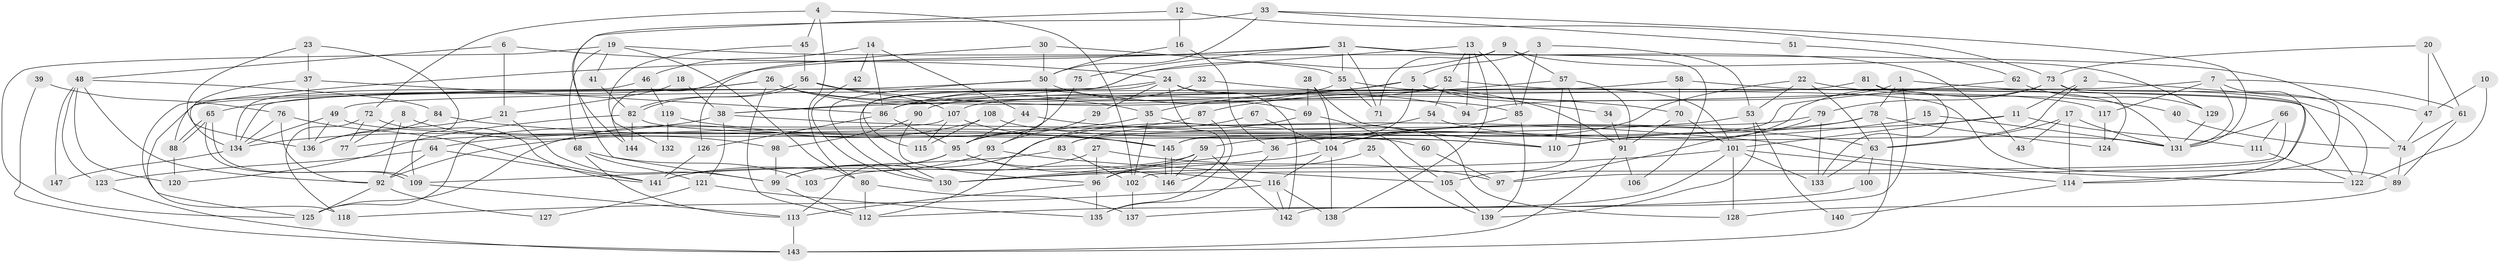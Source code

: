 // coarse degree distribution, {6: 0.09278350515463918, 3: 0.18556701030927836, 7: 0.13402061855670103, 5: 0.15463917525773196, 4: 0.16494845360824742, 8: 0.08247422680412371, 2: 0.13402061855670103, 9: 0.030927835051546393, 11: 0.010309278350515464, 12: 0.010309278350515464}
// Generated by graph-tools (version 1.1) at 2025/41/03/06/25 10:41:58]
// undirected, 147 vertices, 294 edges
graph export_dot {
graph [start="1"]
  node [color=gray90,style=filled];
  1;
  2;
  3;
  4;
  5;
  6;
  7;
  8;
  9;
  10;
  11;
  12;
  13;
  14;
  15;
  16;
  17;
  18;
  19;
  20;
  21;
  22;
  23;
  24;
  25;
  26;
  27;
  28;
  29;
  30;
  31;
  32;
  33;
  34;
  35;
  36;
  37;
  38;
  39;
  40;
  41;
  42;
  43;
  44;
  45;
  46;
  47;
  48;
  49;
  50;
  51;
  52;
  53;
  54;
  55;
  56;
  57;
  58;
  59;
  60;
  61;
  62;
  63;
  64;
  65;
  66;
  67;
  68;
  69;
  70;
  71;
  72;
  73;
  74;
  75;
  76;
  77;
  78;
  79;
  80;
  81;
  82;
  83;
  84;
  85;
  86;
  87;
  88;
  89;
  90;
  91;
  92;
  93;
  94;
  95;
  96;
  97;
  98;
  99;
  100;
  101;
  102;
  103;
  104;
  105;
  106;
  107;
  108;
  109;
  110;
  111;
  112;
  113;
  114;
  115;
  116;
  117;
  118;
  119;
  120;
  121;
  122;
  123;
  124;
  125;
  126;
  127;
  128;
  129;
  130;
  131;
  132;
  133;
  134;
  135;
  136;
  137;
  138;
  139;
  140;
  141;
  142;
  143;
  144;
  145;
  146;
  147;
  1 -- 78;
  1 -- 142;
  1 -- 94;
  1 -- 122;
  2 -- 11;
  2 -- 63;
  2 -- 47;
  3 -- 53;
  3 -- 5;
  3 -- 85;
  4 -- 102;
  4 -- 72;
  4 -- 45;
  4 -- 80;
  5 -- 38;
  5 -- 117;
  5 -- 34;
  5 -- 35;
  5 -- 145;
  6 -- 24;
  6 -- 48;
  6 -- 21;
  7 -- 131;
  7 -- 61;
  7 -- 49;
  7 -- 97;
  7 -- 117;
  8 -- 98;
  8 -- 92;
  8 -- 77;
  9 -- 38;
  9 -- 57;
  9 -- 71;
  9 -- 129;
  10 -- 47;
  10 -- 122;
  11 -- 36;
  11 -- 101;
  11 -- 111;
  12 -- 16;
  12 -- 73;
  12 -- 144;
  13 -- 94;
  13 -- 138;
  13 -- 52;
  13 -- 85;
  13 -- 115;
  14 -- 44;
  14 -- 86;
  14 -- 42;
  14 -- 46;
  15 -- 59;
  15 -- 131;
  16 -- 36;
  16 -- 50;
  17 -- 114;
  17 -- 131;
  17 -- 43;
  17 -- 63;
  18 -- 21;
  18 -- 38;
  19 -- 125;
  19 -- 80;
  19 -- 41;
  19 -- 68;
  19 -- 74;
  20 -- 73;
  20 -- 47;
  20 -- 61;
  21 -- 99;
  21 -- 136;
  22 -- 104;
  22 -- 53;
  22 -- 40;
  22 -- 63;
  23 -- 109;
  23 -- 136;
  23 -- 37;
  24 -- 130;
  24 -- 134;
  24 -- 29;
  24 -- 89;
  24 -- 142;
  24 -- 146;
  25 -- 96;
  25 -- 139;
  26 -- 65;
  26 -- 85;
  26 -- 35;
  26 -- 94;
  26 -- 112;
  26 -- 118;
  27 -- 96;
  27 -- 97;
  27 -- 103;
  28 -- 69;
  28 -- 110;
  28 -- 104;
  29 -- 93;
  30 -- 55;
  30 -- 126;
  30 -- 50;
  31 -- 144;
  31 -- 71;
  31 -- 43;
  31 -- 55;
  31 -- 75;
  31 -- 88;
  31 -- 106;
  32 -- 91;
  32 -- 86;
  33 -- 50;
  33 -- 131;
  33 -- 51;
  33 -- 99;
  34 -- 91;
  35 -- 64;
  35 -- 102;
  35 -- 128;
  36 -- 135;
  36 -- 130;
  37 -- 136;
  37 -- 86;
  37 -- 134;
  38 -- 122;
  38 -- 134;
  38 -- 121;
  39 -- 143;
  39 -- 76;
  40 -- 74;
  41 -- 82;
  42 -- 130;
  44 -- 63;
  44 -- 95;
  45 -- 56;
  45 -- 132;
  46 -- 134;
  46 -- 119;
  47 -- 74;
  48 -- 120;
  48 -- 92;
  48 -- 84;
  48 -- 123;
  48 -- 147;
  49 -- 136;
  49 -- 60;
  49 -- 134;
  50 -- 125;
  50 -- 69;
  50 -- 93;
  50 -- 130;
  51 -- 62;
  52 -- 122;
  52 -- 54;
  52 -- 90;
  53 -- 77;
  53 -- 139;
  53 -- 140;
  54 -- 99;
  54 -- 131;
  55 -- 101;
  55 -- 71;
  55 -- 86;
  56 -- 82;
  56 -- 82;
  56 -- 107;
  56 -- 70;
  57 -- 91;
  57 -- 105;
  57 -- 87;
  57 -- 110;
  58 -- 70;
  58 -- 86;
  58 -- 131;
  59 -- 142;
  59 -- 146;
  59 -- 96;
  59 -- 141;
  60 -- 97;
  61 -- 74;
  61 -- 89;
  62 -- 145;
  62 -- 129;
  63 -- 100;
  63 -- 133;
  64 -- 92;
  64 -- 123;
  64 -- 141;
  65 -- 109;
  65 -- 109;
  65 -- 88;
  65 -- 88;
  66 -- 131;
  66 -- 102;
  66 -- 111;
  67 -- 112;
  67 -- 104;
  68 -- 113;
  68 -- 103;
  68 -- 121;
  69 -- 83;
  69 -- 105;
  70 -- 101;
  70 -- 91;
  72 -- 118;
  72 -- 141;
  72 -- 77;
  73 -- 110;
  73 -- 79;
  73 -- 114;
  73 -- 124;
  74 -- 89;
  75 -- 95;
  76 -- 134;
  76 -- 141;
  76 -- 92;
  78 -- 143;
  78 -- 110;
  78 -- 92;
  78 -- 124;
  79 -- 83;
  79 -- 133;
  79 -- 97;
  80 -- 112;
  80 -- 137;
  81 -- 114;
  81 -- 133;
  81 -- 107;
  82 -- 110;
  82 -- 120;
  82 -- 144;
  83 -- 102;
  83 -- 109;
  84 -- 145;
  84 -- 136;
  85 -- 104;
  85 -- 139;
  86 -- 95;
  86 -- 126;
  87 -- 95;
  87 -- 135;
  88 -- 120;
  89 -- 128;
  90 -- 96;
  90 -- 98;
  91 -- 143;
  91 -- 106;
  92 -- 125;
  92 -- 127;
  93 -- 141;
  93 -- 105;
  95 -- 146;
  95 -- 99;
  95 -- 113;
  95 -- 116;
  96 -- 135;
  96 -- 113;
  98 -- 99;
  99 -- 112;
  100 -- 112;
  101 -- 130;
  101 -- 128;
  101 -- 114;
  101 -- 133;
  101 -- 137;
  102 -- 137;
  104 -- 116;
  104 -- 130;
  104 -- 138;
  105 -- 139;
  107 -- 145;
  107 -- 115;
  107 -- 125;
  108 -- 115;
  108 -- 125;
  108 -- 110;
  109 -- 113;
  111 -- 122;
  113 -- 143;
  114 -- 140;
  116 -- 118;
  116 -- 138;
  116 -- 142;
  117 -- 124;
  119 -- 145;
  119 -- 132;
  121 -- 127;
  121 -- 135;
  123 -- 143;
  126 -- 141;
  129 -- 131;
  134 -- 147;
  145 -- 146;
  145 -- 146;
}
